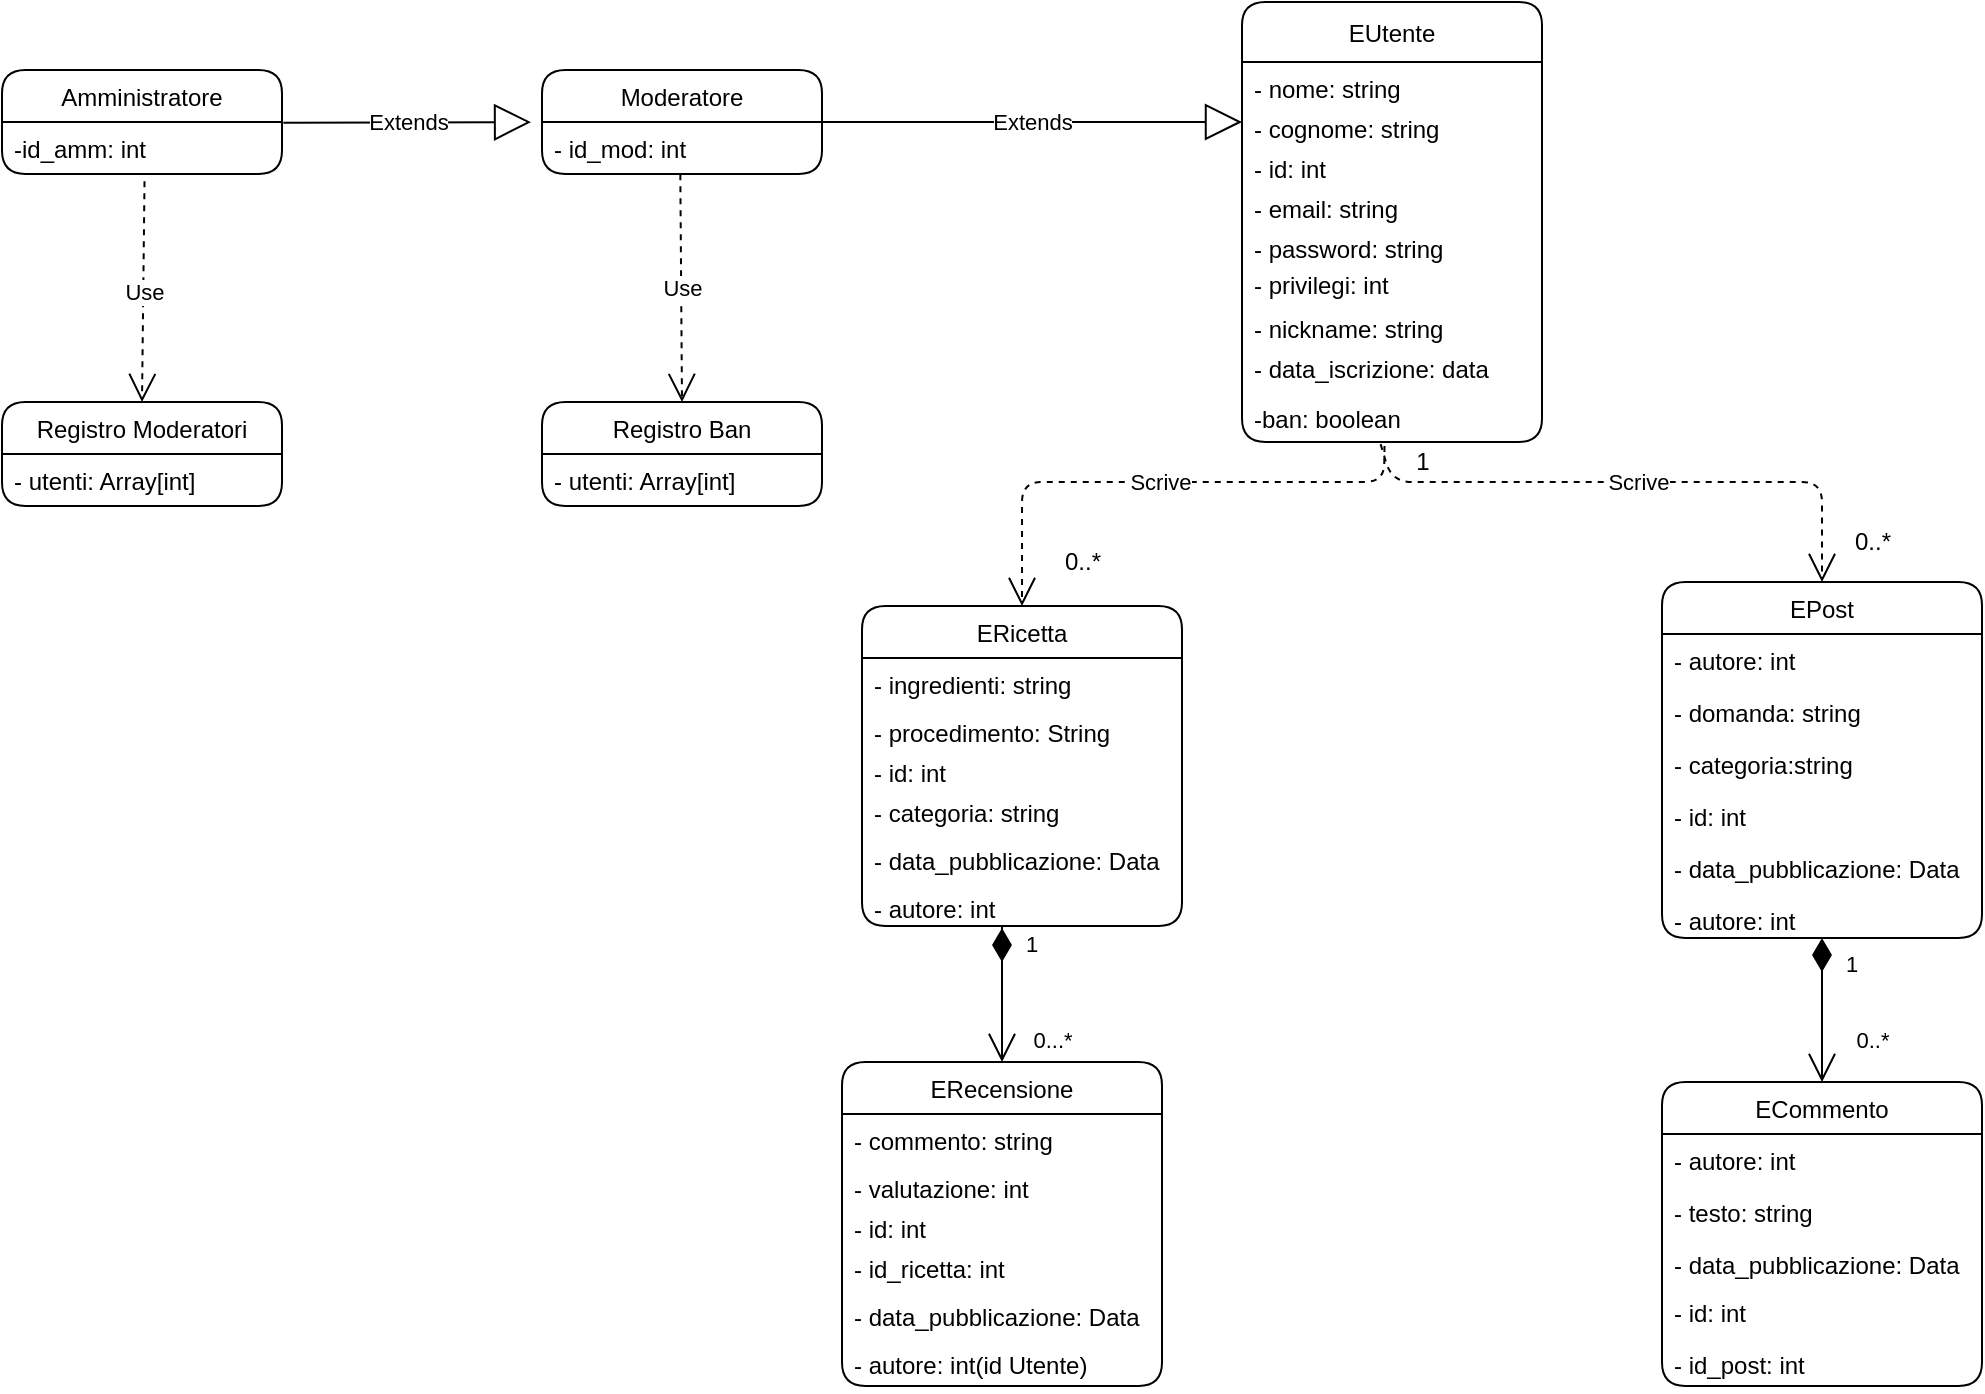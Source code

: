 <mxfile version="14.6.13" type="device"><diagram id="tENGmfbPkJOhdP8Reid9" name="Pagina-1"><mxGraphModel dx="1924" dy="1858" grid="1" gridSize="10" guides="1" tooltips="1" connect="1" arrows="1" fold="1" page="1" pageScale="1" pageWidth="827" pageHeight="1169" math="0" shadow="0"><root><mxCell id="0"/><mxCell id="1" parent="0"/><mxCell id="nFbc-b-JG0uqKb4ZIwJJ-1" value="ERicetta" style="swimlane;fontStyle=0;childLayout=stackLayout;horizontal=1;startSize=26;fillColor=none;horizontalStack=0;resizeParent=1;resizeParentMax=0;resizeLast=0;collapsible=1;marginBottom=0;rounded=1;" parent="1" vertex="1"><mxGeometry x="210" y="292" width="160" height="160" as="geometry"/></mxCell><mxCell id="nFbc-b-JG0uqKb4ZIwJJ-2" value="- ingredienti: string" style="text;strokeColor=none;fillColor=none;align=left;verticalAlign=top;spacingLeft=4;spacingRight=4;overflow=hidden;rotatable=0;points=[[0,0.5],[1,0.5]];portConstraint=eastwest;" parent="nFbc-b-JG0uqKb4ZIwJJ-1" vertex="1"><mxGeometry y="26" width="160" height="24" as="geometry"/></mxCell><mxCell id="nFbc-b-JG0uqKb4ZIwJJ-3" value="- procedimento: String" style="text;strokeColor=none;fillColor=none;align=left;verticalAlign=top;spacingLeft=4;spacingRight=4;overflow=hidden;rotatable=0;points=[[0,0.5],[1,0.5]];portConstraint=eastwest;" parent="nFbc-b-JG0uqKb4ZIwJJ-1" vertex="1"><mxGeometry y="50" width="160" height="20" as="geometry"/></mxCell><mxCell id="nFbc-b-JG0uqKb4ZIwJJ-18" value="- id: int" style="text;strokeColor=none;fillColor=none;align=left;verticalAlign=top;spacingLeft=4;spacingRight=4;overflow=hidden;rotatable=0;points=[[0,0.5],[1,0.5]];portConstraint=eastwest;" parent="nFbc-b-JG0uqKb4ZIwJJ-1" vertex="1"><mxGeometry y="70" width="160" height="20" as="geometry"/></mxCell><mxCell id="nFbc-b-JG0uqKb4ZIwJJ-28" value="- categoria: string" style="text;strokeColor=none;fillColor=none;align=left;verticalAlign=top;spacingLeft=4;spacingRight=4;overflow=hidden;rotatable=0;points=[[0,0.5],[1,0.5]];portConstraint=eastwest;" parent="nFbc-b-JG0uqKb4ZIwJJ-1" vertex="1"><mxGeometry y="90" width="160" height="24" as="geometry"/></mxCell><mxCell id="V91dUUA82pWijy3adfS1-154" value="- data_pubblicazione: Data" style="text;strokeColor=none;fillColor=none;align=left;verticalAlign=top;spacingLeft=4;spacingRight=4;overflow=hidden;rotatable=0;points=[[0,0.5],[1,0.5]];portConstraint=eastwest;" parent="nFbc-b-JG0uqKb4ZIwJJ-1" vertex="1"><mxGeometry y="114" width="160" height="24" as="geometry"/></mxCell><mxCell id="V91dUUA82pWijy3adfS1-174" value="- autore: int" style="text;strokeColor=none;fillColor=none;align=left;verticalAlign=top;spacingLeft=4;spacingRight=4;overflow=hidden;rotatable=0;points=[[0,0.5],[1,0.5]];portConstraint=eastwest;" parent="nFbc-b-JG0uqKb4ZIwJJ-1" vertex="1"><mxGeometry y="138" width="160" height="22" as="geometry"/></mxCell><mxCell id="nFbc-b-JG0uqKb4ZIwJJ-5" value="EUtente" style="swimlane;fontStyle=0;childLayout=stackLayout;horizontal=1;startSize=30;fillColor=none;horizontalStack=0;resizeParent=1;resizeParentMax=0;resizeLast=0;collapsible=1;marginBottom=0;rounded=1;arcSize=13;spacing=1;spacingTop=0;spacingBottom=0;direction=east;" parent="1" vertex="1"><mxGeometry x="400" y="-10" width="150" height="220" as="geometry"><mxRectangle x="290" y="60" width="70" height="30" as="alternateBounds"/></mxGeometry></mxCell><mxCell id="V91dUUA82pWijy3adfS1-3" value="- nome: string" style="text;strokeColor=none;fillColor=none;align=left;verticalAlign=top;spacingLeft=4;spacingRight=4;overflow=hidden;rotatable=0;points=[[0,0.5],[1,0.5]];portConstraint=eastwest;" parent="nFbc-b-JG0uqKb4ZIwJJ-5" vertex="1"><mxGeometry y="30" width="150" height="20" as="geometry"/></mxCell><mxCell id="V91dUUA82pWijy3adfS1-184" value="- cognome: string" style="text;strokeColor=none;fillColor=none;align=left;verticalAlign=top;spacingLeft=4;spacingRight=4;overflow=hidden;rotatable=0;points=[[0,0.5],[1,0.5]];portConstraint=eastwest;" parent="nFbc-b-JG0uqKb4ZIwJJ-5" vertex="1"><mxGeometry y="50" width="150" height="20" as="geometry"/></mxCell><mxCell id="nFbc-b-JG0uqKb4ZIwJJ-7" value="- id: int" style="text;strokeColor=none;fillColor=none;align=left;verticalAlign=top;spacingLeft=4;spacingRight=4;overflow=hidden;rotatable=0;points=[[0,0.5],[1,0.5]];portConstraint=eastwest;" parent="nFbc-b-JG0uqKb4ZIwJJ-5" vertex="1"><mxGeometry y="70" width="150" height="20" as="geometry"/></mxCell><mxCell id="nFbc-b-JG0uqKb4ZIwJJ-8" value="- email: string" style="text;strokeColor=none;fillColor=none;align=left;verticalAlign=top;spacingLeft=4;spacingRight=4;overflow=hidden;rotatable=0;points=[[0,0.5],[1,0.5]];portConstraint=eastwest;" parent="nFbc-b-JG0uqKb4ZIwJJ-5" vertex="1"><mxGeometry y="90" width="150" height="20" as="geometry"/></mxCell><mxCell id="nFbc-b-JG0uqKb4ZIwJJ-9" value="- password: string" style="text;strokeColor=none;fillColor=none;align=left;verticalAlign=top;spacingLeft=4;spacingRight=4;overflow=hidden;rotatable=0;points=[[0,0.5],[1,0.5]];portConstraint=eastwest;" parent="nFbc-b-JG0uqKb4ZIwJJ-5" vertex="1"><mxGeometry y="110" width="150" height="18" as="geometry"/></mxCell><mxCell id="nFbc-b-JG0uqKb4ZIwJJ-23" value="- privilegi: int" style="text;strokeColor=none;fillColor=none;align=left;verticalAlign=top;spacingLeft=4;spacingRight=4;overflow=hidden;rotatable=0;points=[[0,0.5],[1,0.5]];portConstraint=eastwest;" parent="nFbc-b-JG0uqKb4ZIwJJ-5" vertex="1"><mxGeometry y="128" width="150" height="22" as="geometry"/></mxCell><mxCell id="V91dUUA82pWijy3adfS1-7" value="- nickname: string" style="text;strokeColor=none;fillColor=none;align=left;verticalAlign=top;spacingLeft=4;spacingRight=4;overflow=hidden;rotatable=0;points=[[0,0.5],[1,0.5]];portConstraint=eastwest;" parent="nFbc-b-JG0uqKb4ZIwJJ-5" vertex="1"><mxGeometry y="150" width="150" height="20" as="geometry"/></mxCell><mxCell id="V91dUUA82pWijy3adfS1-147" value="- data_iscrizione: data" style="text;strokeColor=none;fillColor=none;align=left;verticalAlign=top;spacingLeft=4;spacingRight=4;overflow=hidden;rotatable=0;points=[[0,0.5],[1,0.5]];portConstraint=eastwest;" parent="nFbc-b-JG0uqKb4ZIwJJ-5" vertex="1"><mxGeometry y="170" width="150" height="25" as="geometry"/></mxCell><mxCell id="2yfdBrTxhJZrWbefsMDj-20" value="-ban: boolean" style="text;strokeColor=none;fillColor=none;align=left;verticalAlign=top;spacingLeft=4;spacingRight=4;overflow=hidden;rotatable=0;points=[[0,0.5],[1,0.5]];portConstraint=eastwest;" vertex="1" parent="nFbc-b-JG0uqKb4ZIwJJ-5"><mxGeometry y="195" width="150" height="25" as="geometry"/></mxCell><mxCell id="nFbc-b-JG0uqKb4ZIwJJ-19" value="Registro Ban" style="swimlane;fontStyle=0;childLayout=stackLayout;horizontal=1;startSize=26;fillColor=none;horizontalStack=0;resizeParent=1;resizeParentMax=0;resizeLast=0;collapsible=1;marginBottom=0;rounded=1;" parent="1" vertex="1"><mxGeometry x="50" y="190" width="140" height="52" as="geometry"/></mxCell><mxCell id="nFbc-b-JG0uqKb4ZIwJJ-20" value="- utenti: Array[int]" style="text;strokeColor=none;fillColor=none;align=left;verticalAlign=top;spacingLeft=4;spacingRight=4;overflow=hidden;rotatable=0;points=[[0,0.5],[1,0.5]];portConstraint=eastwest;" parent="nFbc-b-JG0uqKb4ZIwJJ-19" vertex="1"><mxGeometry y="26" width="140" height="26" as="geometry"/></mxCell><mxCell id="nFbc-b-JG0uqKb4ZIwJJ-24" value="EPost" style="swimlane;fontStyle=0;childLayout=stackLayout;horizontal=1;startSize=26;fillColor=none;horizontalStack=0;resizeParent=1;resizeParentMax=0;resizeLast=0;collapsible=1;marginBottom=0;rounded=1;" parent="1" vertex="1"><mxGeometry x="610" y="280" width="160" height="178" as="geometry"/></mxCell><mxCell id="nFbc-b-JG0uqKb4ZIwJJ-25" value="- autore: int" style="text;strokeColor=none;fillColor=none;align=left;verticalAlign=top;spacingLeft=4;spacingRight=4;overflow=hidden;rotatable=0;points=[[0,0.5],[1,0.5]];portConstraint=eastwest;" parent="nFbc-b-JG0uqKb4ZIwJJ-24" vertex="1"><mxGeometry y="26" width="160" height="26" as="geometry"/></mxCell><mxCell id="nFbc-b-JG0uqKb4ZIwJJ-26" value="- domanda: string" style="text;strokeColor=none;fillColor=none;align=left;verticalAlign=top;spacingLeft=4;spacingRight=4;overflow=hidden;rotatable=0;points=[[0,0.5],[1,0.5]];portConstraint=eastwest;" parent="nFbc-b-JG0uqKb4ZIwJJ-24" vertex="1"><mxGeometry y="52" width="160" height="26" as="geometry"/></mxCell><mxCell id="nFbc-b-JG0uqKb4ZIwJJ-27" value="- categoria:string" style="text;strokeColor=none;fillColor=none;align=left;verticalAlign=top;spacingLeft=4;spacingRight=4;overflow=hidden;rotatable=0;points=[[0,0.5],[1,0.5]];portConstraint=eastwest;" parent="nFbc-b-JG0uqKb4ZIwJJ-24" vertex="1"><mxGeometry y="78" width="160" height="26" as="geometry"/></mxCell><mxCell id="V91dUUA82pWijy3adfS1-192" value="- id: int" style="text;strokeColor=none;fillColor=none;align=left;verticalAlign=top;spacingLeft=4;spacingRight=4;overflow=hidden;rotatable=0;points=[[0,0.5],[1,0.5]];portConstraint=eastwest;" parent="nFbc-b-JG0uqKb4ZIwJJ-24" vertex="1"><mxGeometry y="104" width="160" height="26" as="geometry"/></mxCell><mxCell id="V91dUUA82pWijy3adfS1-193" value="- data_pubblicazione: Data" style="text;strokeColor=none;fillColor=none;align=left;verticalAlign=top;spacingLeft=4;spacingRight=4;overflow=hidden;rotatable=0;points=[[0,0.5],[1,0.5]];portConstraint=eastwest;" parent="nFbc-b-JG0uqKb4ZIwJJ-24" vertex="1"><mxGeometry y="130" width="160" height="26" as="geometry"/></mxCell><mxCell id="V91dUUA82pWijy3adfS1-194" value="- autore: int" style="text;strokeColor=none;fillColor=none;align=left;verticalAlign=top;spacingLeft=4;spacingRight=4;overflow=hidden;rotatable=0;points=[[0,0.5],[1,0.5]];portConstraint=eastwest;" parent="nFbc-b-JG0uqKb4ZIwJJ-24" vertex="1"><mxGeometry y="156" width="160" height="22" as="geometry"/></mxCell><mxCell id="nFbc-b-JG0uqKb4ZIwJJ-29" value="ECommento" style="swimlane;fontStyle=0;childLayout=stackLayout;horizontal=1;startSize=26;fillColor=none;horizontalStack=0;resizeParent=1;resizeParentMax=0;resizeLast=0;collapsible=1;marginBottom=0;rounded=1;" parent="1" vertex="1"><mxGeometry x="610" y="530" width="160" height="152" as="geometry"/></mxCell><mxCell id="nFbc-b-JG0uqKb4ZIwJJ-30" value="- autore: int" style="text;strokeColor=none;fillColor=none;align=left;verticalAlign=top;spacingLeft=4;spacingRight=4;overflow=hidden;rotatable=0;points=[[0,0.5],[1,0.5]];portConstraint=eastwest;" parent="nFbc-b-JG0uqKb4ZIwJJ-29" vertex="1"><mxGeometry y="26" width="160" height="26" as="geometry"/></mxCell><mxCell id="nFbc-b-JG0uqKb4ZIwJJ-31" value="- testo: string" style="text;strokeColor=none;fillColor=none;align=left;verticalAlign=top;spacingLeft=4;spacingRight=4;overflow=hidden;rotatable=0;points=[[0,0.5],[1,0.5]];portConstraint=eastwest;" parent="nFbc-b-JG0uqKb4ZIwJJ-29" vertex="1"><mxGeometry y="52" width="160" height="26" as="geometry"/></mxCell><mxCell id="JEkl5C1vg5J7hHGEpJ7m-3" value="- data_pubblicazione: Data" style="text;strokeColor=none;fillColor=none;align=left;verticalAlign=top;spacingLeft=4;spacingRight=4;overflow=hidden;rotatable=0;points=[[0,0.5],[1,0.5]];portConstraint=eastwest;" parent="nFbc-b-JG0uqKb4ZIwJJ-29" vertex="1"><mxGeometry y="78" width="160" height="24" as="geometry"/></mxCell><mxCell id="JEkl5C1vg5J7hHGEpJ7m-5" value="- id: int" style="text;strokeColor=none;fillColor=none;align=left;verticalAlign=top;spacingLeft=4;spacingRight=4;overflow=hidden;rotatable=0;points=[[0,0.5],[1,0.5]];portConstraint=eastwest;" parent="nFbc-b-JG0uqKb4ZIwJJ-29" vertex="1"><mxGeometry y="102" width="160" height="26" as="geometry"/></mxCell><mxCell id="jWV-5QAQ3ABHSbUnmqnM-6" value="- id_post: int" style="text;strokeColor=none;fillColor=none;align=left;verticalAlign=top;spacingLeft=4;spacingRight=4;overflow=hidden;rotatable=0;points=[[0,0.5],[1,0.5]];portConstraint=eastwest;" parent="nFbc-b-JG0uqKb4ZIwJJ-29" vertex="1"><mxGeometry y="128" width="160" height="24" as="geometry"/></mxCell><mxCell id="V91dUUA82pWijy3adfS1-155" value="ERecensione" style="swimlane;fontStyle=0;childLayout=stackLayout;horizontal=1;startSize=26;fillColor=none;horizontalStack=0;resizeParent=1;resizeParentMax=0;resizeLast=0;collapsible=1;marginBottom=0;rounded=1;" parent="1" vertex="1"><mxGeometry x="200" y="520" width="160" height="162" as="geometry"/></mxCell><mxCell id="V91dUUA82pWijy3adfS1-156" value="- commento: string " style="text;strokeColor=none;fillColor=none;align=left;verticalAlign=top;spacingLeft=4;spacingRight=4;overflow=hidden;rotatable=0;points=[[0,0.5],[1,0.5]];portConstraint=eastwest;" parent="V91dUUA82pWijy3adfS1-155" vertex="1"><mxGeometry y="26" width="160" height="24" as="geometry"/></mxCell><mxCell id="V91dUUA82pWijy3adfS1-157" value="- valutazione: int" style="text;strokeColor=none;fillColor=none;align=left;verticalAlign=top;spacingLeft=4;spacingRight=4;overflow=hidden;rotatable=0;points=[[0,0.5],[1,0.5]];portConstraint=eastwest;" parent="V91dUUA82pWijy3adfS1-155" vertex="1"><mxGeometry y="50" width="160" height="20" as="geometry"/></mxCell><mxCell id="V91dUUA82pWijy3adfS1-158" value="- id: int" style="text;strokeColor=none;fillColor=none;align=left;verticalAlign=top;spacingLeft=4;spacingRight=4;overflow=hidden;rotatable=0;points=[[0,0.5],[1,0.5]];portConstraint=eastwest;" parent="V91dUUA82pWijy3adfS1-155" vertex="1"><mxGeometry y="70" width="160" height="20" as="geometry"/></mxCell><mxCell id="V91dUUA82pWijy3adfS1-159" value="- id_ricetta: int" style="text;strokeColor=none;fillColor=none;align=left;verticalAlign=top;spacingLeft=4;spacingRight=4;overflow=hidden;rotatable=0;points=[[0,0.5],[1,0.5]];portConstraint=eastwest;" parent="V91dUUA82pWijy3adfS1-155" vertex="1"><mxGeometry y="90" width="160" height="24" as="geometry"/></mxCell><mxCell id="V91dUUA82pWijy3adfS1-160" value="- data_pubblicazione: Data" style="text;strokeColor=none;fillColor=none;align=left;verticalAlign=top;spacingLeft=4;spacingRight=4;overflow=hidden;rotatable=0;points=[[0,0.5],[1,0.5]];portConstraint=eastwest;" parent="V91dUUA82pWijy3adfS1-155" vertex="1"><mxGeometry y="114" width="160" height="24" as="geometry"/></mxCell><mxCell id="V91dUUA82pWijy3adfS1-161" value="- autore: int(id Utente)" style="text;strokeColor=none;fillColor=none;align=left;verticalAlign=top;spacingLeft=4;spacingRight=4;overflow=hidden;rotatable=0;points=[[0,0.5],[1,0.5]];portConstraint=eastwest;" parent="V91dUUA82pWijy3adfS1-155" vertex="1"><mxGeometry y="138" width="160" height="24" as="geometry"/></mxCell><mxCell id="V91dUUA82pWijy3adfS1-171" value="&lt;font style=&quot;font-size: 11px&quot;&gt;0...*&lt;/font&gt;" style="text;html=1;resizable=0;autosize=1;align=center;verticalAlign=middle;points=[];fillColor=none;strokeColor=none;rounded=0;" parent="1" vertex="1"><mxGeometry x="290" y="499" width="30" height="20" as="geometry"/></mxCell><mxCell id="JEkl5C1vg5J7hHGEpJ7m-8" value="&lt;span style=&quot;font-size: 11px&quot;&gt;0..*&lt;/span&gt;" style="text;html=1;resizable=0;autosize=1;align=center;verticalAlign=middle;points=[];fillColor=none;strokeColor=none;rounded=0;" parent="1" vertex="1"><mxGeometry x="700" y="499" width="30" height="20" as="geometry"/></mxCell><mxCell id="JEkl5C1vg5J7hHGEpJ7m-9" value="Registro Moderatori" style="swimlane;fontStyle=0;childLayout=stackLayout;horizontal=1;startSize=26;fillColor=none;horizontalStack=0;resizeParent=1;resizeParentMax=0;resizeLast=0;collapsible=1;marginBottom=0;rounded=1;" parent="1" vertex="1"><mxGeometry x="-220" y="190" width="140" height="52" as="geometry"/></mxCell><mxCell id="JEkl5C1vg5J7hHGEpJ7m-10" value="- utenti: Array[int]" style="text;strokeColor=none;fillColor=none;align=left;verticalAlign=top;spacingLeft=4;spacingRight=4;overflow=hidden;rotatable=0;points=[[0,0.5],[1,0.5]];portConstraint=eastwest;" parent="JEkl5C1vg5J7hHGEpJ7m-9" vertex="1"><mxGeometry y="26" width="140" height="26" as="geometry"/></mxCell><mxCell id="jWV-5QAQ3ABHSbUnmqnM-1" value="1" style="endArrow=open;html=1;endSize=12;startArrow=diamondThin;startSize=14;startFill=1;edgeStyle=orthogonalEdgeStyle;align=left;verticalAlign=bottom;" parent="1" target="V91dUUA82pWijy3adfS1-155" edge="1"><mxGeometry x="-0.136" y="10" relative="1" as="geometry"><mxPoint x="280" y="470" as="sourcePoint"/><mxPoint x="490" y="510" as="targetPoint"/><Array as="points"><mxPoint x="280" y="451"/></Array><mxPoint as="offset"/></mxGeometry></mxCell><mxCell id="jWV-5QAQ3ABHSbUnmqnM-4" value="1" style="endArrow=open;html=1;endSize=12;startArrow=diamondThin;startSize=14;startFill=1;edgeStyle=orthogonalEdgeStyle;align=left;verticalAlign=bottom;" parent="1" source="nFbc-b-JG0uqKb4ZIwJJ-24" edge="1"><mxGeometry x="-0.389" y="10" relative="1" as="geometry"><mxPoint x="480" y="500" as="sourcePoint"/><mxPoint x="690" y="530" as="targetPoint"/><mxPoint as="offset"/></mxGeometry></mxCell><mxCell id="2yfdBrTxhJZrWbefsMDj-5" value="Moderatore" style="swimlane;fontStyle=0;childLayout=stackLayout;horizontal=1;startSize=26;fillColor=none;horizontalStack=0;resizeParent=1;resizeParentMax=0;resizeLast=0;collapsible=1;marginBottom=0;rounded=1;" vertex="1" parent="1"><mxGeometry x="50" y="24" width="140" height="52" as="geometry"/></mxCell><mxCell id="2yfdBrTxhJZrWbefsMDj-6" value="- id_mod: int" style="text;strokeColor=none;fillColor=none;align=left;verticalAlign=top;spacingLeft=4;spacingRight=4;overflow=hidden;rotatable=0;points=[[0,0.5],[1,0.5]];portConstraint=eastwest;" vertex="1" parent="2yfdBrTxhJZrWbefsMDj-5"><mxGeometry y="26" width="140" height="26" as="geometry"/></mxCell><mxCell id="2yfdBrTxhJZrWbefsMDj-9" value="Amministratore" style="swimlane;fontStyle=0;childLayout=stackLayout;horizontal=1;startSize=26;fillColor=none;horizontalStack=0;resizeParent=1;resizeParentMax=0;resizeLast=0;collapsible=1;marginBottom=0;rounded=1;" vertex="1" parent="1"><mxGeometry x="-220" y="24" width="140" height="52" as="geometry"/></mxCell><mxCell id="2yfdBrTxhJZrWbefsMDj-10" value="-id_amm: int" style="text;strokeColor=none;fillColor=none;align=left;verticalAlign=top;spacingLeft=4;spacingRight=4;overflow=hidden;rotatable=0;points=[[0,0.5],[1,0.5]];portConstraint=eastwest;" vertex="1" parent="2yfdBrTxhJZrWbefsMDj-9"><mxGeometry y="26" width="140" height="26" as="geometry"/></mxCell><mxCell id="2yfdBrTxhJZrWbefsMDj-14" value="Extends" style="endArrow=block;endSize=16;endFill=0;html=1;entryX=0;entryY=0.5;entryDx=0;entryDy=0;exitX=1;exitY=0.5;exitDx=0;exitDy=0;" edge="1" parent="1" source="2yfdBrTxhJZrWbefsMDj-5" target="V91dUUA82pWijy3adfS1-184"><mxGeometry width="160" relative="1" as="geometry"><mxPoint x="200" y="85.29" as="sourcePoint"/><mxPoint x="360" y="85.29" as="targetPoint"/></mxGeometry></mxCell><mxCell id="2yfdBrTxhJZrWbefsMDj-15" value="Extends" style="endArrow=block;endSize=16;endFill=0;html=1;exitX=1.005;exitY=0.016;exitDx=0;exitDy=0;exitPerimeter=0;entryX=-0.039;entryY=0.004;entryDx=0;entryDy=0;entryPerimeter=0;" edge="1" parent="1" source="2yfdBrTxhJZrWbefsMDj-10" target="2yfdBrTxhJZrWbefsMDj-6"><mxGeometry width="160" relative="1" as="geometry"><mxPoint x="-80" y="90" as="sourcePoint"/><mxPoint x="50" y="90" as="targetPoint"/></mxGeometry></mxCell><mxCell id="2yfdBrTxhJZrWbefsMDj-18" value="Use" style="endArrow=open;endSize=12;dashed=1;html=1;exitX=0.494;exitY=1.004;exitDx=0;exitDy=0;exitPerimeter=0;entryX=0.5;entryY=0;entryDx=0;entryDy=0;" edge="1" parent="1" source="2yfdBrTxhJZrWbefsMDj-6" target="nFbc-b-JG0uqKb4ZIwJJ-19"><mxGeometry width="160" relative="1" as="geometry"><mxPoint x="90" y="300" as="sourcePoint"/><mxPoint x="250" y="300" as="targetPoint"/></mxGeometry></mxCell><mxCell id="2yfdBrTxhJZrWbefsMDj-19" value="Use" style="endArrow=open;endSize=12;dashed=1;html=1;entryX=0.5;entryY=0;entryDx=0;entryDy=0;exitX=0.509;exitY=1.139;exitDx=0;exitDy=0;exitPerimeter=0;" edge="1" parent="1" source="2yfdBrTxhJZrWbefsMDj-10" target="JEkl5C1vg5J7hHGEpJ7m-9"><mxGeometry width="160" relative="1" as="geometry"><mxPoint x="-150" y="121" as="sourcePoint"/><mxPoint x="130" y="200.0" as="targetPoint"/></mxGeometry></mxCell><mxCell id="2yfdBrTxhJZrWbefsMDj-22" value="1" style="text;html=1;align=center;verticalAlign=middle;resizable=0;points=[];autosize=1;strokeColor=none;" vertex="1" parent="1"><mxGeometry x="480" y="210" width="20" height="20" as="geometry"/></mxCell><mxCell id="2yfdBrTxhJZrWbefsMDj-23" value="0..*" style="text;html=1;align=center;verticalAlign=middle;resizable=0;points=[];autosize=1;strokeColor=none;" vertex="1" parent="1"><mxGeometry x="305" y="260" width="30" height="20" as="geometry"/></mxCell><mxCell id="2yfdBrTxhJZrWbefsMDj-24" value="0..*" style="text;html=1;align=center;verticalAlign=middle;resizable=0;points=[];autosize=1;strokeColor=none;" vertex="1" parent="1"><mxGeometry x="700" y="250" width="30" height="20" as="geometry"/></mxCell><mxCell id="2yfdBrTxhJZrWbefsMDj-25" value="Scrive" style="endArrow=open;endSize=12;dashed=1;html=1;exitX=0.475;exitY=1.08;exitDx=0;exitDy=0;exitPerimeter=0;entryX=0.5;entryY=0;entryDx=0;entryDy=0;" edge="1" parent="1" source="2yfdBrTxhJZrWbefsMDj-20" target="nFbc-b-JG0uqKb4ZIwJJ-1"><mxGeometry width="160" relative="1" as="geometry"><mxPoint x="-20" y="310" as="sourcePoint"/><mxPoint x="140" y="310" as="targetPoint"/><Array as="points"><mxPoint x="471" y="230"/><mxPoint x="290" y="230"/></Array></mxGeometry></mxCell><mxCell id="2yfdBrTxhJZrWbefsMDj-27" value="Scrive" style="endArrow=open;endSize=12;dashed=1;html=1;exitX=0.462;exitY=1.042;exitDx=0;exitDy=0;exitPerimeter=0;entryX=0.5;entryY=0;entryDx=0;entryDy=0;" edge="1" parent="1" source="2yfdBrTxhJZrWbefsMDj-20" target="nFbc-b-JG0uqKb4ZIwJJ-24"><mxGeometry width="160" relative="1" as="geometry"><mxPoint x="490" y="240" as="sourcePoint"/><mxPoint x="650" y="240" as="targetPoint"/><Array as="points"><mxPoint x="475" y="230"/><mxPoint x="690" y="230"/></Array></mxGeometry></mxCell></root></mxGraphModel></diagram></mxfile>